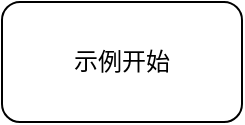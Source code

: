 <?xml version='1.0' encoding='utf-8'?>
<mxfile><diagram name="Flowchart"><mxGraphModel><root><mxCell id="0" /><mxCell id="1" parent="0" /><mxCell id="2" value="示例开始" style="rounded=1;whiteSpace=wrap;html=1;" vertex="1" parent="1"><mxGeometry x="100" y="100" width="120" height="60" as="geometry" /></mxCell></root></mxGraphModel></diagram></mxfile>